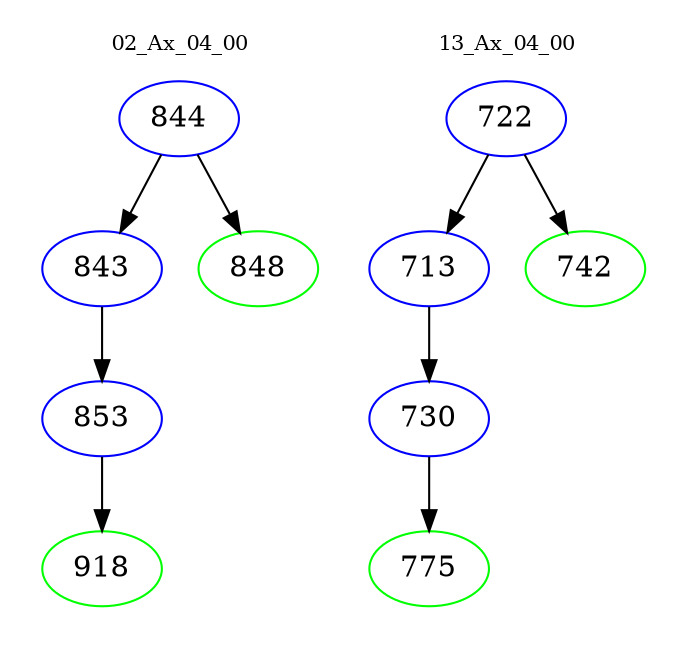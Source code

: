 digraph{
subgraph cluster_0 {
color = white
label = "02_Ax_04_00";
fontsize=10;
T0_844 [label="844", color="blue"]
T0_844 -> T0_843 [color="black"]
T0_843 [label="843", color="blue"]
T0_843 -> T0_853 [color="black"]
T0_853 [label="853", color="blue"]
T0_853 -> T0_918 [color="black"]
T0_918 [label="918", color="green"]
T0_844 -> T0_848 [color="black"]
T0_848 [label="848", color="green"]
}
subgraph cluster_1 {
color = white
label = "13_Ax_04_00";
fontsize=10;
T1_722 [label="722", color="blue"]
T1_722 -> T1_713 [color="black"]
T1_713 [label="713", color="blue"]
T1_713 -> T1_730 [color="black"]
T1_730 [label="730", color="blue"]
T1_730 -> T1_775 [color="black"]
T1_775 [label="775", color="green"]
T1_722 -> T1_742 [color="black"]
T1_742 [label="742", color="green"]
}
}
